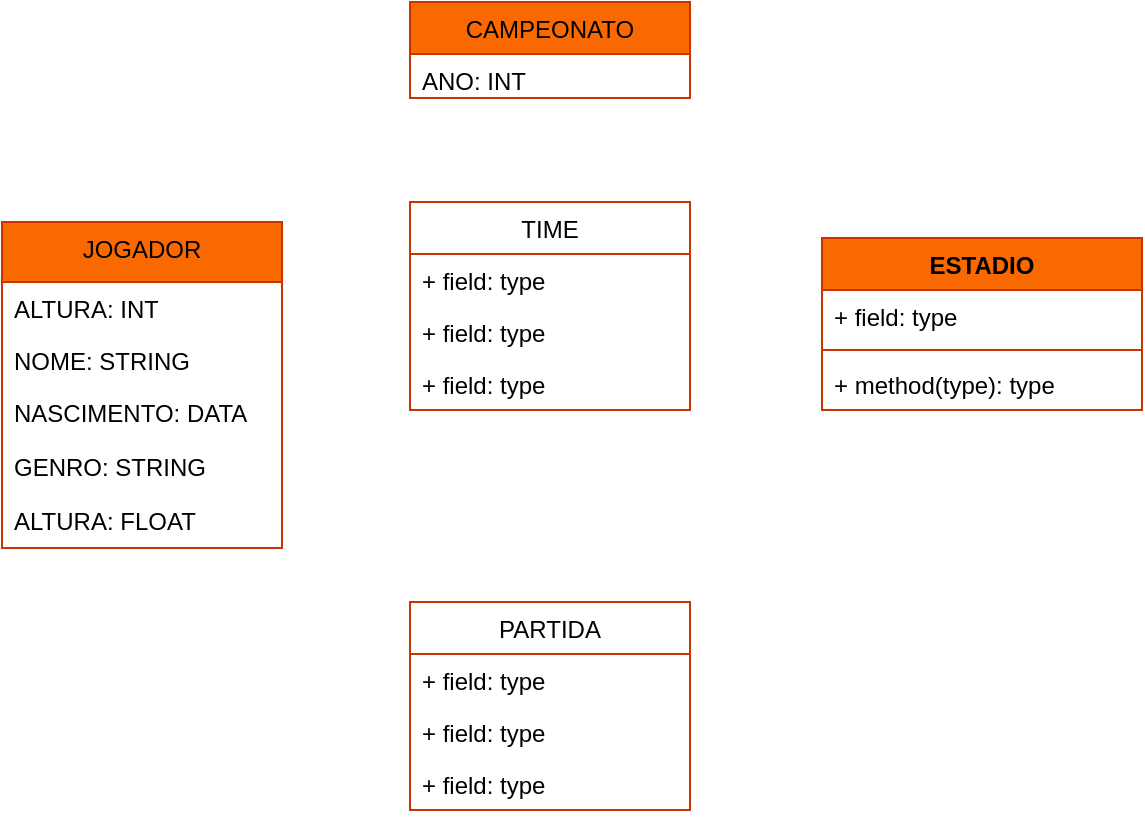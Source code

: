 <mxfile version="21.8.2" type="github">
  <diagram id="C5RBs43oDa-KdzZeNtuy" name="Page-1">
    <mxGraphModel dx="937" dy="742" grid="1" gridSize="10" guides="1" tooltips="1" connect="1" arrows="1" fold="1" page="1" pageScale="1" pageWidth="827" pageHeight="1169" math="0" shadow="0">
      <root>
        <mxCell id="WIyWlLk6GJQsqaUBKTNV-0" />
        <mxCell id="WIyWlLk6GJQsqaUBKTNV-1" parent="WIyWlLk6GJQsqaUBKTNV-0" />
        <mxCell id="Va5J11-MZmqRQGkyv5T_-11" value="JOGADOR" style="swimlane;fontStyle=0;childLayout=stackLayout;horizontal=1;startSize=30;fillColor=#fa6800;horizontalStack=0;resizeParent=1;resizeParentMax=0;resizeLast=0;collapsible=1;marginBottom=0;whiteSpace=wrap;html=1;rounded=0;shadow=0;strokeColor=#C73500;strokeWidth=1;align=center;verticalAlign=top;fontFamily=Helvetica;fontSize=12;fontColor=#000000;" vertex="1" parent="WIyWlLk6GJQsqaUBKTNV-1">
          <mxGeometry x="70" y="270" width="140" height="163" as="geometry">
            <mxRectangle x="190" y="270" width="100" height="30" as="alternateBounds" />
          </mxGeometry>
        </mxCell>
        <mxCell id="Va5J11-MZmqRQGkyv5T_-13" value="ALTURA: INT" style="text;strokeColor=none;fillColor=none;align=left;verticalAlign=top;spacingLeft=4;spacingRight=4;overflow=hidden;rotatable=0;points=[[0,0.5],[1,0.5]];portConstraint=eastwest;whiteSpace=wrap;html=1;fontSize=12;fontFamily=Helvetica;fontColor=#000000;" vertex="1" parent="Va5J11-MZmqRQGkyv5T_-11">
          <mxGeometry y="30" width="140" height="26" as="geometry" />
        </mxCell>
        <mxCell id="Va5J11-MZmqRQGkyv5T_-12" value="NOME: STRING" style="text;strokeColor=none;fillColor=none;align=left;verticalAlign=top;spacingLeft=4;spacingRight=4;overflow=hidden;rotatable=0;points=[[0,0.5],[1,0.5]];portConstraint=eastwest;whiteSpace=wrap;html=1;fontSize=12;fontFamily=Helvetica;fontColor=#000000;" vertex="1" parent="Va5J11-MZmqRQGkyv5T_-11">
          <mxGeometry y="56" width="140" height="26" as="geometry" />
        </mxCell>
        <mxCell id="Va5J11-MZmqRQGkyv5T_-14" value="NASCIMENTO: DATA" style="text;strokeColor=none;fillColor=none;align=left;verticalAlign=top;spacingLeft=4;spacingRight=4;overflow=hidden;rotatable=0;points=[[0,0.5],[1,0.5]];portConstraint=eastwest;whiteSpace=wrap;html=1;fontSize=12;fontFamily=Helvetica;fontColor=#000000;" vertex="1" parent="Va5J11-MZmqRQGkyv5T_-11">
          <mxGeometry y="82" width="140" height="27" as="geometry" />
        </mxCell>
        <mxCell id="Va5J11-MZmqRQGkyv5T_-19" value="GENRO: STRING" style="text;strokeColor=none;fillColor=none;align=left;verticalAlign=top;spacingLeft=4;spacingRight=4;overflow=hidden;rotatable=0;points=[[0,0.5],[1,0.5]];portConstraint=eastwest;whiteSpace=wrap;html=1;fontSize=12;fontFamily=Helvetica;fontColor=#000000;" vertex="1" parent="Va5J11-MZmqRQGkyv5T_-11">
          <mxGeometry y="109" width="140" height="27" as="geometry" />
        </mxCell>
        <mxCell id="Va5J11-MZmqRQGkyv5T_-20" value="ALTURA: FLOAT" style="text;strokeColor=none;fillColor=none;align=left;verticalAlign=top;spacingLeft=4;spacingRight=4;overflow=hidden;rotatable=0;points=[[0,0.5],[1,0.5]];portConstraint=eastwest;whiteSpace=wrap;html=1;fontSize=12;fontFamily=Helvetica;fontColor=#000000;" vertex="1" parent="Va5J11-MZmqRQGkyv5T_-11">
          <mxGeometry y="136" width="140" height="27" as="geometry" />
        </mxCell>
        <mxCell id="Va5J11-MZmqRQGkyv5T_-22" value="CAMPEONATO" style="swimlane;fontStyle=0;childLayout=stackLayout;horizontal=1;startSize=26;fillColor=#fa6800;horizontalStack=0;resizeParent=1;resizeParentMax=0;resizeLast=0;collapsible=1;marginBottom=0;whiteSpace=wrap;html=1;rounded=0;shadow=0;strokeColor=#C73500;strokeWidth=1;align=center;verticalAlign=top;fontFamily=Helvetica;fontSize=12;fontColor=#000000;" vertex="1" parent="WIyWlLk6GJQsqaUBKTNV-1">
          <mxGeometry x="274" y="160" width="140" height="48" as="geometry" />
        </mxCell>
        <mxCell id="Va5J11-MZmqRQGkyv5T_-23" value="ANO: INT" style="text;strokeColor=none;fillColor=none;align=left;verticalAlign=top;spacingLeft=4;spacingRight=4;overflow=hidden;rotatable=0;points=[[0,0.5],[1,0.5]];portConstraint=eastwest;whiteSpace=wrap;html=1;fontSize=12;fontFamily=Helvetica;fontColor=#000000;" vertex="1" parent="Va5J11-MZmqRQGkyv5T_-22">
          <mxGeometry y="26" width="140" height="22" as="geometry" />
        </mxCell>
        <mxCell id="Va5J11-MZmqRQGkyv5T_-26" value="TIME" style="swimlane;fontStyle=0;childLayout=stackLayout;horizontal=1;startSize=26;fillColor=none;horizontalStack=0;resizeParent=1;resizeParentMax=0;resizeLast=0;collapsible=1;marginBottom=0;whiteSpace=wrap;html=1;rounded=0;shadow=0;strokeColor=#C73500;strokeWidth=1;align=center;verticalAlign=top;fontFamily=Helvetica;fontSize=12;fontColor=#000000;" vertex="1" parent="WIyWlLk6GJQsqaUBKTNV-1">
          <mxGeometry x="274" y="260" width="140" height="104" as="geometry" />
        </mxCell>
        <mxCell id="Va5J11-MZmqRQGkyv5T_-27" value="+ field: type" style="text;strokeColor=none;fillColor=none;align=left;verticalAlign=top;spacingLeft=4;spacingRight=4;overflow=hidden;rotatable=0;points=[[0,0.5],[1,0.5]];portConstraint=eastwest;whiteSpace=wrap;html=1;fontSize=12;fontFamily=Helvetica;fontColor=#000000;" vertex="1" parent="Va5J11-MZmqRQGkyv5T_-26">
          <mxGeometry y="26" width="140" height="26" as="geometry" />
        </mxCell>
        <mxCell id="Va5J11-MZmqRQGkyv5T_-28" value="+ field: type" style="text;strokeColor=none;fillColor=none;align=left;verticalAlign=top;spacingLeft=4;spacingRight=4;overflow=hidden;rotatable=0;points=[[0,0.5],[1,0.5]];portConstraint=eastwest;whiteSpace=wrap;html=1;fontSize=12;fontFamily=Helvetica;fontColor=#000000;" vertex="1" parent="Va5J11-MZmqRQGkyv5T_-26">
          <mxGeometry y="52" width="140" height="26" as="geometry" />
        </mxCell>
        <mxCell id="Va5J11-MZmqRQGkyv5T_-29" value="+ field: type" style="text;strokeColor=none;fillColor=none;align=left;verticalAlign=top;spacingLeft=4;spacingRight=4;overflow=hidden;rotatable=0;points=[[0,0.5],[1,0.5]];portConstraint=eastwest;whiteSpace=wrap;html=1;fontSize=12;fontFamily=Helvetica;fontColor=#000000;" vertex="1" parent="Va5J11-MZmqRQGkyv5T_-26">
          <mxGeometry y="78" width="140" height="26" as="geometry" />
        </mxCell>
        <mxCell id="Va5J11-MZmqRQGkyv5T_-30" value="PARTIDA" style="swimlane;fontStyle=0;childLayout=stackLayout;horizontal=1;startSize=26;fillColor=none;horizontalStack=0;resizeParent=1;resizeParentMax=0;resizeLast=0;collapsible=1;marginBottom=0;whiteSpace=wrap;html=1;rounded=0;shadow=0;strokeColor=#C73500;strokeWidth=1;align=center;verticalAlign=top;fontFamily=Helvetica;fontSize=12;fontColor=#000000;" vertex="1" parent="WIyWlLk6GJQsqaUBKTNV-1">
          <mxGeometry x="274" y="460" width="140" height="104" as="geometry" />
        </mxCell>
        <mxCell id="Va5J11-MZmqRQGkyv5T_-31" value="+ field: type" style="text;strokeColor=none;fillColor=none;align=left;verticalAlign=top;spacingLeft=4;spacingRight=4;overflow=hidden;rotatable=0;points=[[0,0.5],[1,0.5]];portConstraint=eastwest;whiteSpace=wrap;html=1;fontSize=12;fontFamily=Helvetica;fontColor=#000000;" vertex="1" parent="Va5J11-MZmqRQGkyv5T_-30">
          <mxGeometry y="26" width="140" height="26" as="geometry" />
        </mxCell>
        <mxCell id="Va5J11-MZmqRQGkyv5T_-32" value="+ field: type" style="text;strokeColor=none;fillColor=none;align=left;verticalAlign=top;spacingLeft=4;spacingRight=4;overflow=hidden;rotatable=0;points=[[0,0.5],[1,0.5]];portConstraint=eastwest;whiteSpace=wrap;html=1;fontSize=12;fontFamily=Helvetica;fontColor=#000000;" vertex="1" parent="Va5J11-MZmqRQGkyv5T_-30">
          <mxGeometry y="52" width="140" height="26" as="geometry" />
        </mxCell>
        <mxCell id="Va5J11-MZmqRQGkyv5T_-33" value="+ field: type" style="text;strokeColor=none;fillColor=none;align=left;verticalAlign=top;spacingLeft=4;spacingRight=4;overflow=hidden;rotatable=0;points=[[0,0.5],[1,0.5]];portConstraint=eastwest;whiteSpace=wrap;html=1;fontSize=12;fontFamily=Helvetica;fontColor=#000000;" vertex="1" parent="Va5J11-MZmqRQGkyv5T_-30">
          <mxGeometry y="78" width="140" height="26" as="geometry" />
        </mxCell>
        <mxCell id="Va5J11-MZmqRQGkyv5T_-34" value="ESTADIO" style="swimlane;fontStyle=1;align=center;verticalAlign=top;childLayout=stackLayout;horizontal=1;startSize=26;horizontalStack=0;resizeParent=1;resizeParentMax=0;resizeLast=0;collapsible=1;marginBottom=0;whiteSpace=wrap;html=1;rounded=0;shadow=0;strokeColor=#C73500;strokeWidth=1;fontFamily=Helvetica;fontSize=12;fontColor=#000000;fillColor=#fa6800;" vertex="1" parent="WIyWlLk6GJQsqaUBKTNV-1">
          <mxGeometry x="480" y="278" width="160" height="86" as="geometry" />
        </mxCell>
        <mxCell id="Va5J11-MZmqRQGkyv5T_-35" value="+ field: type" style="text;strokeColor=none;fillColor=none;align=left;verticalAlign=top;spacingLeft=4;spacingRight=4;overflow=hidden;rotatable=0;points=[[0,0.5],[1,0.5]];portConstraint=eastwest;whiteSpace=wrap;html=1;fontSize=12;fontFamily=Helvetica;fontColor=#000000;" vertex="1" parent="Va5J11-MZmqRQGkyv5T_-34">
          <mxGeometry y="26" width="160" height="26" as="geometry" />
        </mxCell>
        <mxCell id="Va5J11-MZmqRQGkyv5T_-36" value="" style="line;strokeWidth=1;fillColor=none;align=left;verticalAlign=middle;spacingTop=-1;spacingLeft=3;spacingRight=3;rotatable=0;labelPosition=right;points=[];portConstraint=eastwest;strokeColor=inherit;rounded=0;shadow=0;fontFamily=Helvetica;fontSize=12;fontColor=#000000;startSize=26;" vertex="1" parent="Va5J11-MZmqRQGkyv5T_-34">
          <mxGeometry y="52" width="160" height="8" as="geometry" />
        </mxCell>
        <mxCell id="Va5J11-MZmqRQGkyv5T_-37" value="+ method(type): type" style="text;strokeColor=none;fillColor=none;align=left;verticalAlign=top;spacingLeft=4;spacingRight=4;overflow=hidden;rotatable=0;points=[[0,0.5],[1,0.5]];portConstraint=eastwest;whiteSpace=wrap;html=1;fontSize=12;fontFamily=Helvetica;fontColor=#000000;" vertex="1" parent="Va5J11-MZmqRQGkyv5T_-34">
          <mxGeometry y="60" width="160" height="26" as="geometry" />
        </mxCell>
      </root>
    </mxGraphModel>
  </diagram>
</mxfile>
